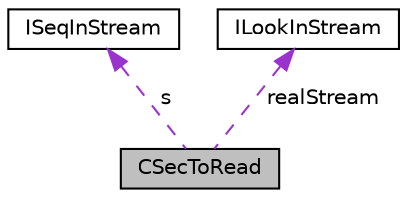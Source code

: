 digraph "CSecToRead"
{
 // LATEX_PDF_SIZE
  edge [fontname="Helvetica",fontsize="10",labelfontname="Helvetica",labelfontsize="10"];
  node [fontname="Helvetica",fontsize="10",shape=record];
  Node1 [label="CSecToRead",height=0.2,width=0.4,color="black", fillcolor="grey75", style="filled", fontcolor="black",tooltip=" "];
  Node2 -> Node1 [dir="back",color="darkorchid3",fontsize="10",style="dashed",label=" s" ,fontname="Helvetica"];
  Node2 [label="ISeqInStream",height=0.2,width=0.4,color="black", fillcolor="white", style="filled",URL="$struct_i_seq_in_stream.html",tooltip=" "];
  Node3 -> Node1 [dir="back",color="darkorchid3",fontsize="10",style="dashed",label=" realStream" ,fontname="Helvetica"];
  Node3 [label="ILookInStream",height=0.2,width=0.4,color="black", fillcolor="white", style="filled",URL="$struct_i_look_in_stream.html",tooltip=" "];
}
